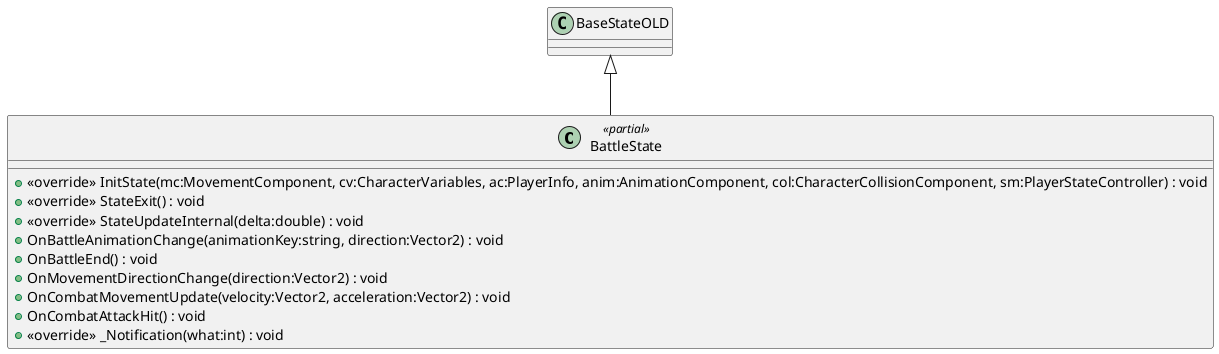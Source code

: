 @startuml
class BattleState <<partial>> {
    + <<override>> InitState(mc:MovementComponent, cv:CharacterVariables, ac:PlayerInfo, anim:AnimationComponent, col:CharacterCollisionComponent, sm:PlayerStateController) : void
    + <<override>> StateExit() : void
    + <<override>> StateUpdateInternal(delta:double) : void
    + OnBattleAnimationChange(animationKey:string, direction:Vector2) : void
    + OnBattleEnd() : void
    + OnMovementDirectionChange(direction:Vector2) : void
    + OnCombatMovementUpdate(velocity:Vector2, acceleration:Vector2) : void
    + OnCombatAttackHit() : void
    + <<override>> _Notification(what:int) : void
}
BaseStateOLD <|-- BattleState
@enduml
